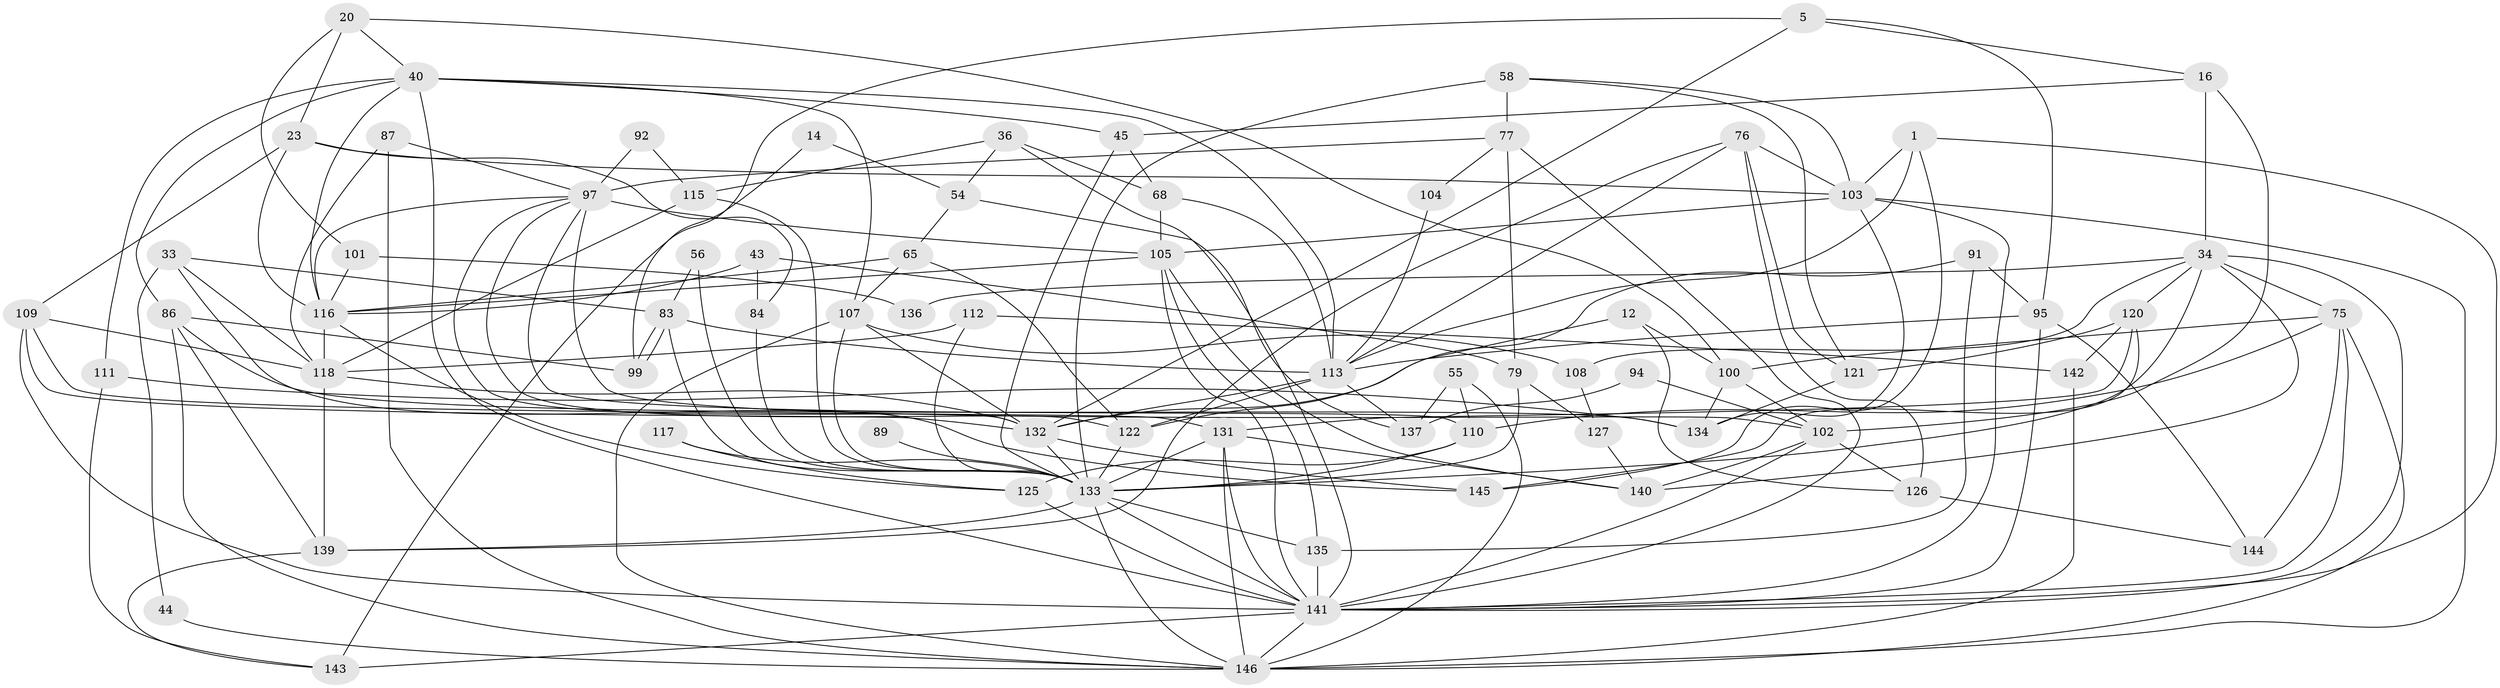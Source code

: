 // original degree distribution, {4: 0.3013698630136986, 3: 0.23972602739726026, 6: 0.04794520547945205, 2: 0.136986301369863, 5: 0.21232876712328766, 8: 0.02054794520547945, 7: 0.0410958904109589}
// Generated by graph-tools (version 1.1) at 2025/50/03/09/25 04:50:25]
// undirected, 73 vertices, 180 edges
graph export_dot {
graph [start="1"]
  node [color=gray90,style=filled];
  1;
  5;
  12;
  14;
  16 [super="+4"];
  20 [super="+18"];
  23;
  33;
  34 [super="+3"];
  36;
  40 [super="+9+10+31"];
  43;
  44;
  45;
  54;
  55;
  56;
  58 [super="+27"];
  65;
  68;
  75;
  76;
  77;
  79 [super="+24+49"];
  83 [super="+48"];
  84;
  86;
  87 [super="+30"];
  89;
  91;
  92;
  94;
  95 [super="+81"];
  97 [super="+82"];
  99;
  100 [super="+61"];
  101;
  102 [super="+51+93"];
  103 [super="+42"];
  104;
  105 [super="+71"];
  107 [super="+70"];
  108 [super="+78"];
  109 [super="+106+64"];
  110 [super="+90"];
  111;
  112;
  113 [super="+62"];
  115;
  116 [super="+67"];
  117;
  118 [super="+35"];
  120;
  121;
  122;
  125 [super="+69"];
  126 [super="+80"];
  127;
  131 [super="+85"];
  132 [super="+47+130"];
  133 [super="+129+119+88+50"];
  134 [super="+46"];
  135;
  136;
  137 [super="+7"];
  139 [super="+53"];
  140 [super="+96"];
  141 [super="+72+128+138"];
  142;
  143;
  144 [super="+52+124"];
  145;
  146 [super="+98+63"];
  1 -- 113;
  1 -- 145;
  1 -- 103;
  1 -- 141;
  5 -- 16;
  5 -- 95;
  5 -- 143;
  5 -- 132;
  12 -- 126 [weight=2];
  12 -- 132 [weight=2];
  12 -- 100;
  14 -- 54;
  14 -- 99;
  16 -- 34 [weight=2];
  16 -- 45;
  16 -- 102 [weight=2];
  20 -- 23 [weight=2];
  20 -- 100;
  20 -- 101;
  20 -- 40 [weight=2];
  23 -- 116 [weight=2];
  23 -- 84;
  23 -- 103 [weight=2];
  23 -- 109;
  33 -- 145;
  33 -- 44;
  33 -- 83;
  33 -- 118;
  34 -- 120;
  34 -- 75;
  34 -- 136;
  34 -- 133;
  34 -- 140;
  34 -- 141;
  34 -- 108;
  36 -- 115;
  36 -- 54;
  36 -- 68;
  36 -- 141;
  40 -- 86;
  40 -- 107;
  40 -- 45;
  40 -- 111;
  40 -- 116;
  40 -- 113 [weight=2];
  40 -- 141;
  43 -- 84;
  43 -- 116;
  43 -- 79;
  44 -- 146;
  45 -- 68;
  45 -- 133;
  54 -- 137;
  54 -- 65;
  55 -- 137 [weight=2];
  55 -- 146;
  55 -- 110;
  56 -- 83;
  56 -- 133;
  58 -- 103;
  58 -- 77 [weight=2];
  58 -- 121;
  58 -- 133;
  65 -- 107 [weight=2];
  65 -- 122;
  65 -- 116;
  68 -- 105;
  68 -- 113;
  75 -- 110;
  75 -- 144 [weight=2];
  75 -- 146;
  75 -- 100;
  75 -- 141;
  76 -- 121;
  76 -- 103;
  76 -- 113;
  76 -- 126;
  76 -- 139;
  77 -- 97;
  77 -- 104;
  77 -- 79;
  77 -- 141;
  79 -- 127;
  79 -- 133 [weight=5];
  83 -- 99 [weight=2];
  83 -- 99;
  83 -- 113 [weight=2];
  83 -- 133;
  84 -- 133;
  86 -- 146;
  86 -- 99;
  86 -- 139;
  86 -- 134;
  87 -- 97;
  87 -- 118;
  87 -- 146;
  89 -- 133 [weight=2];
  91 -- 122;
  91 -- 135;
  91 -- 95;
  92 -- 115;
  92 -- 97;
  94 -- 137;
  94 -- 102;
  95 -- 144;
  95 -- 113;
  95 -- 141;
  97 -- 105 [weight=3];
  97 -- 122;
  97 -- 102 [weight=2];
  97 -- 116;
  97 -- 132;
  97 -- 110;
  100 -- 134;
  100 -- 102;
  101 -- 116;
  101 -- 136;
  102 -- 126;
  102 -- 140 [weight=2];
  102 -- 141 [weight=3];
  103 -- 146 [weight=3];
  103 -- 105;
  103 -- 134;
  103 -- 141;
  104 -- 113;
  105 -- 116;
  105 -- 135;
  105 -- 140;
  105 -- 141;
  107 -- 108;
  107 -- 146;
  107 -- 132;
  107 -- 133;
  108 -- 127;
  109 -- 131 [weight=3];
  109 -- 118;
  109 -- 132 [weight=2];
  109 -- 141 [weight=2];
  110 -- 133;
  110 -- 125 [weight=2];
  111 -- 143;
  111 -- 134;
  112 -- 142;
  112 -- 118;
  112 -- 133;
  113 -- 132;
  113 -- 137;
  113 -- 122;
  115 -- 118;
  115 -- 133;
  116 -- 118;
  116 -- 125;
  117 -- 125;
  117 -- 133;
  118 -- 132 [weight=3];
  118 -- 139;
  120 -- 145;
  120 -- 121;
  120 -- 142;
  120 -- 131;
  121 -- 134;
  122 -- 133;
  125 -- 141 [weight=2];
  126 -- 144;
  127 -- 140;
  131 -- 133;
  131 -- 146;
  131 -- 140;
  131 -- 141;
  132 -- 133 [weight=3];
  132 -- 145;
  133 -- 139;
  133 -- 135;
  133 -- 146 [weight=2];
  133 -- 141;
  135 -- 141;
  139 -- 143;
  141 -- 143;
  141 -- 146;
  142 -- 146;
}
